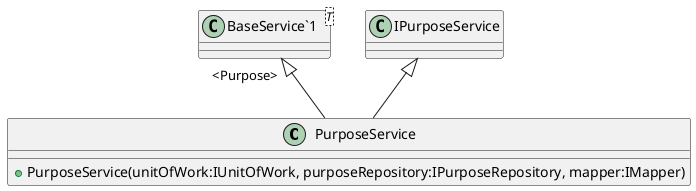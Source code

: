 @startuml
class PurposeService {
    + PurposeService(unitOfWork:IUnitOfWork, purposeRepository:IPurposeRepository, mapper:IMapper)
}
class "BaseService`1"<T> {
}
"BaseService`1" "<Purpose>" <|-- PurposeService
IPurposeService <|-- PurposeService
@enduml
